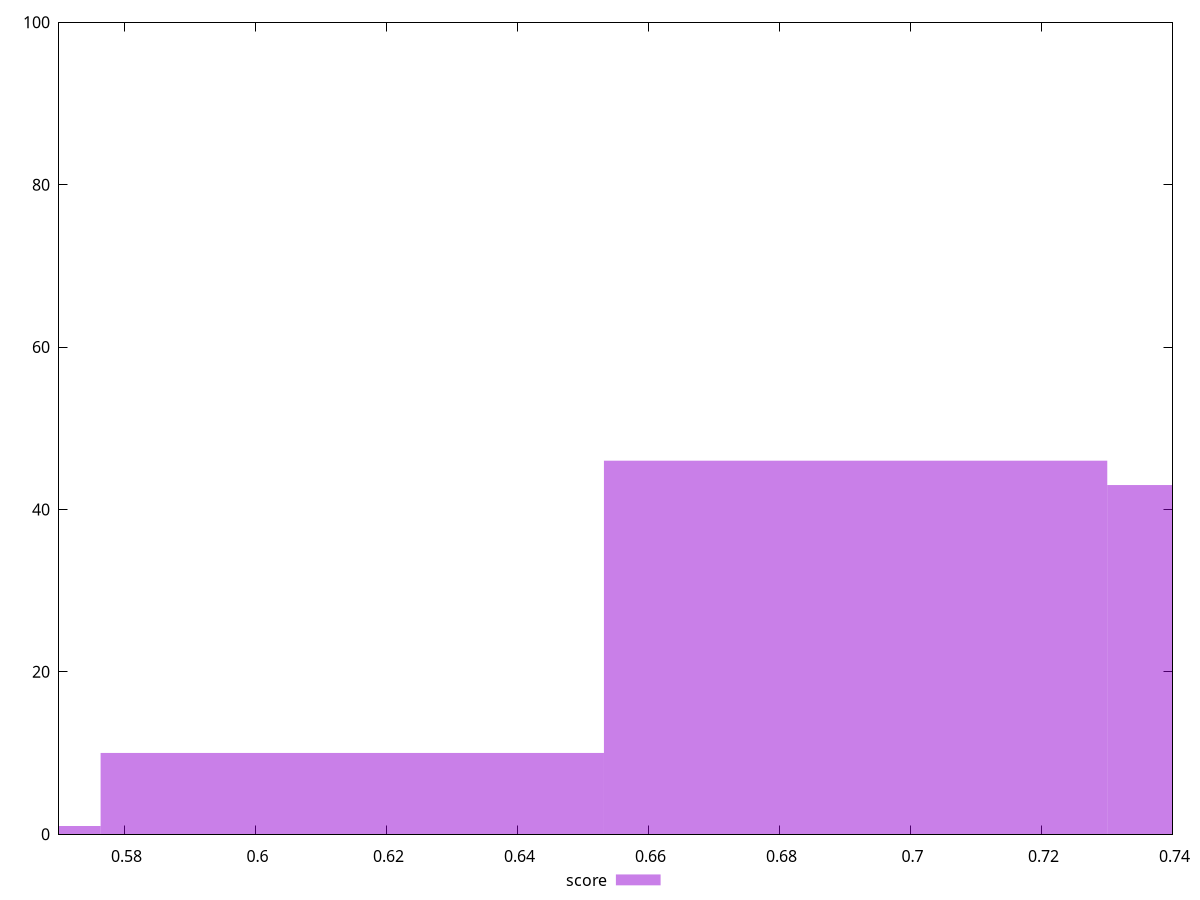 reset

$score <<EOF
0.5379257230226939 1
0.6916187867434636 46
0.7684653186038484 43
0.6147722548830787 10
EOF

set key outside below
set boxwidth 0.07684653186038484
set xrange [0.57:0.74]
set yrange [0:100]
set trange [0:100]
set style fill transparent solid 0.5 noborder
set terminal svg size 640, 490 enhanced background rgb 'white'
set output "report_00018_2021-02-10T15-25-16.877Z/render-blocking-resources/samples/pages+cached+noadtech/score/histogram.svg"

plot $score title "score" with boxes

reset
